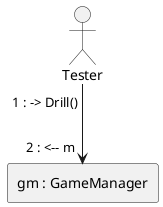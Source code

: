 @startuml
'autonumber "0:"
skinparam linestyle ortho

actor Tester as Tester
rectangle "gm : GameManager" as gm

Tester --> gm: "1 : -> Drill()" "2 : <-- m"



@enduml